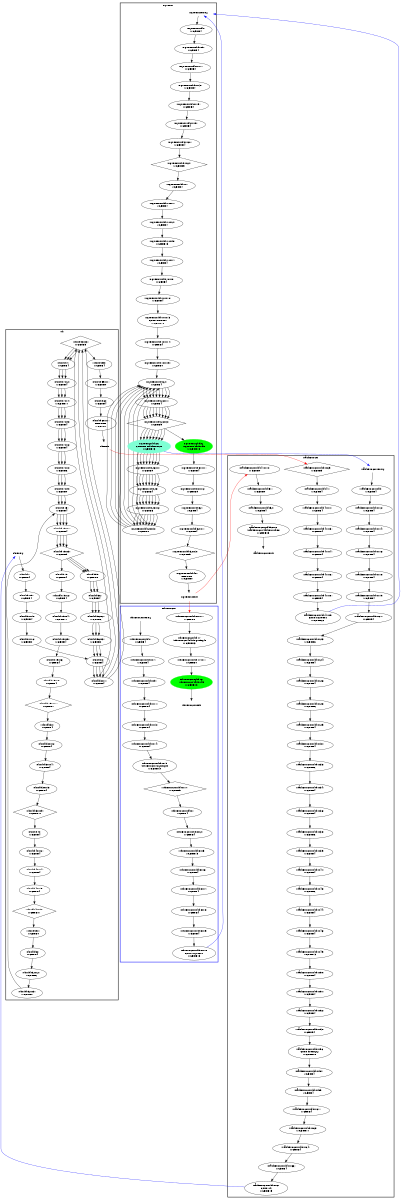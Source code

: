digraph "CFG" {
fontsize=10;
orientation="portrait";
rankdir="TB";
size="10,8";
_taskFunc0___bb52__2 [fontsize=10, label="_taskFunc0___bb52__2\n(_taskFunc0_)taskenv_free\nWCET=13", width="0.01"];
_taskFunc0___bb__59 [fontsize=10, label="\"_taskFunc0___bb__59\"\nWCET=4", width="0.01"];
_taskFunc0___bb51 [fontsize=10, label="\"_taskFunc0___bb51\"\nWCET=0", width="0.01"];
_taskFunc0___bb__28 [fontsize=10, label="\"_taskFunc0___bb__28\"\nWCET=6", width="0.01"];
_taskFunc0___bb__31 [fontsize=10, label="\"_taskFunc0___bb__31\"\nWCET=4", width="0.01"];
_taskFunc0___bb__67 [fontsize=10, label="_taskFunc0___bb__67\nCALL ok\nWCET=15", width="0.01"];
_taskFunc0___bb__46 [fontsize=10, label="\"_taskFunc0___bb__46\"\nWCET=4", width="0.01"];
_taskFunc0___bb__57 [fontsize=10, label="\"_taskFunc0___bb__57\"\nWCET=4", width="0.01"];
_taskFunc0___bb__69 [fontsize=10, label="\"_taskFunc0___bb__69\"\nWCET=5", shape=diamond, width="0.01"];
_taskFunc0___bb__61 [fontsize=10, label="\"_taskFunc0___bb__61\"\nWCET=4", width="0.01"];
_taskFunc0___bb__14 [fontsize=10, label="\"_taskFunc0___bb__14\"\nWCET=4", width="0.01"];
_taskFunc0___bb52 [fontsize=10, label="\"_taskFunc0___bb52\"\nWCET=4", width="0.01"];
_taskFunc0___bb__29 [fontsize=10, label="\"_taskFunc0___bb__29\"\nWCET=4", width="0.01"];
_taskFunc0___bb__52 [fontsize=10, label="\"_taskFunc0___bb__52\"\nWCET=4", width="0.01"];
_taskFunc0___bb__16 [fontsize=10, label="\"_taskFunc0___bb__16\"\nWCET=4", width="0.01"];
_taskFunc0___bb__38 [fontsize=10, label="\"_taskFunc0___bb__38\"\nWCET=6", width="0.01"];
_taskFunc0___bb41__4 [fontsize=10, label="\"_taskFunc0___bb41__4\"\nWCET=4", width="0.01"];
_taskFunc0___bb41__8 [fontsize=10, label="\"_taskFunc0___bb41__8\"\nWCET=4", width="0.01"];
_taskFunc0___bb41__1 [fontsize=10, label="\"_taskFunc0___bb41__1\"\nWCET=4", width="0.01"];
_taskFunc0___bb__41 [fontsize=10, label="\"_taskFunc0___bb__41\"\nWCET=4", width="0.01"];
_taskFunc0___bb__36 [fontsize=10, label="\"_taskFunc0___bb__36\"\nWCET=4", width="0.01"];
_taskFunc0__entry [color="white", fontsize=10, height="0.01", label="_taskFunc0__entry", width="0.01"];
_taskFunc0___bb__44 [fontsize=10, label="\"_taskFunc0___bb__44\"\nWCET=4", width="0.01"];
_taskFunc0___bb__33 [fontsize=10, label="\"_taskFunc0___bb__33\"\nWCET=6", width="0.01"];
_taskFunc0___bb__43 [fontsize=10, label="\"_taskFunc0___bb__43\"\nWCET=6", width="0.01"];
_taskFunc0___bb__21 [fontsize=10, label="\"_taskFunc0___bb__21\"\nWCET=4", width="0.01"];
_taskFunc0___bb__56 [fontsize=10, label="_taskFunc0___bb__56\nCALL memcpy\nWCET=18", width="0.01"];
_taskFunc0___bb__34 [fontsize=10, label="\"_taskFunc0___bb__34\"\nWCET=4", width="0.01"];
_taskFunc0___bb__23 [fontsize=10, label="\"_taskFunc0___bb__23\"\nWCET=6", width="0.01"];
_taskFunc0___bb__39 [fontsize=10, label="\"_taskFunc0___bb__39\"\nWCET=4", width="0.01"];
_taskFunc0___bb41__3 [fontsize=10, label="\"_taskFunc0___bb41__3\"\nWCET=4", width="0.01"];
_taskFunc0___bb__19 [fontsize=10, label="\"_taskFunc0___bb__19\"\nWCET=4", width="0.01"];
_taskFunc0___bb [fontsize=10, label="\"_taskFunc0___bb\"\nWCET=4", width="0.01"];
_taskFunc0___bb__26 [fontsize=10, label="\"_taskFunc0___bb__26\"\nWCET=4", width="0.01"];
_taskFunc0___bb41__10 [fontsize=10, label="\"_taskFunc0___bb41__10\"\nWCET=0", width="0.01"];
_taskFunc0___bb__51 [fontsize=10, label="\"_taskFunc0___bb__51\"\nWCET=4", width="0.01"];
_taskFunc0___bb41__6 [fontsize=10, label="\"_taskFunc0___bb41__6\"\nWCET=4", width="0.01"];
_taskFunc0___bb__24 [fontsize=10, label="\"_taskFunc0___bb__24\"\nWCET=4", width="0.01"];
_taskFunc0___bb__18 [fontsize=10, label="\"_taskFunc0___bb__18\"\nWCET=4", width="0.01"];
_taskFunc0___bb__53 [fontsize=10, label="\"_taskFunc0___bb__53\"\nWCET=4", width="0.01"];
_taskFunc0___bb__66 [fontsize=10, label="\"_taskFunc0___bb__66\"\nWCET=4", width="0.01"];
_taskFunc0___bb__12 [fontsize=10, label="\"_taskFunc0___bb__12\"\nWCET=4", width="0.01"];
_taskFunc0___bb__64 [fontsize=10, label="\"_taskFunc0___bb__64\"\nWCET=4", width="0.01"];
_taskFunc0__exit [color="white", fontsize=10, label="_taskFunc0__exit", width="0.01"];
_taskFunc0___bb__49 [fontsize=10, label="\"_taskFunc0___bb__49\"\nWCET=13", width="0.01"];
_taskFunc0___bb__63 [fontsize=10, label="\"_taskFunc0___bb__63\"\nWCET=11", width="0.01"];
_taskFunc0___bb41__9 [fontsize=10, label="_taskFunc0___bb41__9\nCALL nqueens\nWCET=22", width="0.01"];
_taskFunc0___bb41 [fontsize=10, label="\"_taskFunc0___bb41\"\nWCET=4", width="0.01"];
_taskFunc0___bb__50 [fontsize=10, label="\"_taskFunc0___bb__50\"\nWCET=4", width="0.01"];
ok__bb60 [fontsize=10, label="\"ok__bb60\"\nWCET=4", width="0.01"];
ok__bb40 [fontsize=10, label="\"ok__bb40\"\nWCET=4", width="0.01"];
ok__bb59__1 [fontsize=10, label="\"ok__bb59__1\"\nWCET=0", width="0.01"];
ok__bb30__4 [fontsize=10, label="\"ok__bb30__4\"\nWCET=4", width="0.01"];
ok__bb52__2 [fontsize=10, label="\"ok__bb52__2\"\nWCET=6", width="0.01"];
ok__bb19__6 [fontsize=10, label="\"ok__bb19__6\"\nWCET=4", width="0.01"];
ok_entry [color="white", fontsize=10, height="0.01", label="ok_entry", width="0.01"];
ok__bb15 [fontsize=10, label="\"ok__bb15\"\nWCET=4", width="0.01"];
ok__bb15__3 [fontsize=10, label="\"ok__bb15__3\"\nWCET=5", shape=diamond, width="0.01"];
ok__bb19__4 [fontsize=10, label="\"ok__bb19__4\"\nWCET=11", width="0.01"];
ok__bb56__2 [fontsize=10, label="\"ok__bb56__2\"\nWCET=6", width="0.01"];
ok__bb56 [fontsize=10, label="\"ok__bb56\"\nWCET=4", width="0.01"];
ok__bb7__4 [fontsize=10, label="\"ok__bb7__4\"\nWCET=11", width="0.01"];
ok__bb [fontsize=10, label="\"ok__bb\"\nWCET=4", width="0.01"];
ok__bb40__4 [fontsize=10, label="\"ok__bb40__4\"\nWCET=4", width="0.01"];
ok__bb3__3 [fontsize=10, label="\"ok__bb3__3\"\nWCET=5", shape=diamond, width="0.01"];
ok__bb__9 [fontsize=10, label="\"ok__bb__9\"\nWCET=4", width="0.01"];
ok__bb40__2 [fontsize=10, label="\"ok__bb40__2\"\nWCET=4", width="0.01"];
ok__bb3 [fontsize=10, label="\"ok__bb3\"\nWCET=4", width="0.01"];
ok__bb7 [fontsize=10, label="\"ok__bb7\"\nWCET=4", width="0.01"];
ok__bb7__9 [fontsize=10, label="\"ok__bb7__9\"\nWCET=0", width="0.01"];
ok__bb51 [fontsize=10, label="\"ok__bb51\"\nWCET=0", width="0.01"];
ok__bb56__3 [fontsize=10, label="\"ok__bb56__3\"\nWCET=0", width="0.01"];
ok__bb40__5 [fontsize=10, label="\"ok__bb40__5\"\nWCET=4", width="0.01"];
ok__bb40__9 [fontsize=10, label="\"ok__bb40__9\"\nWCET=11", shape=diamond, width="0.01"];
ok__bb7__8 [fontsize=10, label="\"ok__bb7__8\"\nWCET=6", width="0.01"];
ok__bb52__3 [fontsize=10, label="\"ok__bb52__3\"\nWCET=0", width="0.01"];
ok__bb19 [fontsize=10, label="\"ok__bb19\"\nWCET=4", width="0.01"];
ok_exit [color="white", fontsize=10, label="ok_exit", width="0.01"];
ok__bb__15 [fontsize=10, label="\"ok__bb__15\"\nWCET=4", width="0.01"];
ok__bb30 [fontsize=10, label="\"ok__bb30\"\nWCET=4", width="0.01"];
ok__bb7__2 [fontsize=10, label="\"ok__bb7__2\"\nWCET=4", width="0.01"];
ok__bb30__5 [fontsize=10, label="\"ok__bb30__5\"\nWCET=4", width="0.01"];
ok__bb59 [fontsize=10, label="\"ok__bb59\"\nWCET=4", width="0.01"];
ok__bb30__2 [fontsize=10, label="\"ok__bb30__2\"\nWCET=4", width="0.01"];
ok__bb19__8 [fontsize=10, label="\"ok__bb19__8\"\nWCET=4", width="0.01"];
ok__bb19__2 [fontsize=10, label="\"ok__bb19__2\"\nWCET=4", width="0.01"];
ok__bb55 [fontsize=10, label="\"ok__bb55\"\nWCET=0", width="0.01"];
ok__bb19__11 [fontsize=10, label="\"ok__bb19__11\"\nWCET=7", shape=diamond, width="0.01"];
ok__bb60__1 [fontsize=10, label="\"ok__bb60__1\"\nRETURN\nWCET=0", width="0.01"];
ok__bb__16 [fontsize=10, label="\"ok__bb__16\"\nWCET=0", width="0.01"];
ok__bb15__1 [fontsize=10, label="\"ok__bb15__1\"\nWCET=4", width="0.01"];
ok__bb30__9 [fontsize=10, label="\"ok__bb30__9\"\nWCET=11", shape=diamond, width="0.01"];
ok__bb7__6 [fontsize=10, label="\"ok__bb7__6\"\nWCET=4", width="0.01"];
ok__bb19__5 [fontsize=10, label="\"ok__bb19__5\"\nWCET=4", width="0.01"];
ok__bb3__1 [fontsize=10, label="\"ok__bb3__1\"\nWCET=4", width="0.01"];
ok__bb7__5 [fontsize=10, label="\"ok__bb7__5\"\nWCET=4", width="0.01"];
ok__bb52 [fontsize=10, label="\"ok__bb52\"\nWCET=4", width="0.01"];
nqueens__bb10 [fontsize=10, label="\"nqueens__bb10\"\nWCET=4", width="0.01"];
nqueens__bb10__7 [fontsize=10, label="\"nqueens__bb10__7\"\nWCET=4", width="0.01"];
nqueens__bb10__15 [fontsize=10, label="\"nqueens__bb10__15\"\nWCET=0", width="0.01"];
nqueens__bb32__3 [fontsize=10, label="\"nqueens__bb32__3\"\nWCET=5", shape=diamond, width="0.01"];
nqueens__bb__22 [fontsize=10, label="\"nqueens__bb__22\"\nWCET=5", shape=diamond, width="0.01"];
nqueens__bb28__3 [fontsize=10, label="\"nqueens__bb28__3\"\nWCET=0", width="0.01"];
nqueens__bb__11 [fontsize=10, label="\"nqueens__bb__11\"\nWCET=4", width="0.01"];
nqueens__bb22 [fontsize=10, label="\"nqueens__bb22\"\nWCET=4", width="0.01"];
nqueens__bb10__14 [fontsize=10, label="\"nqueens__bb10__14\"\nWCET=4", width="0.01"];
nqueens__bb31__2 [fontsize=10, label="\"nqueens__bb31__2\"\nWCET=0", width="0.01"];
nqueens__bb__20 [fontsize=10, label="\"nqueens__bb__20\"\nWCET=4", width="0.01"];
nqueens__bb31__1 [fontsize=10, label="\"nqueens__bb31__1\"\nWCET=4", width="0.01"];
nqueens__bb22__3 [fontsize=10, label="\"nqueens__bb22__3\"\nWCET=5", shape=diamond, width="0.01"];
nqueens__bb32 [fontsize=10, label="\"nqueens__bb32\"\nWCET=4", width="0.01"];
nqueens__bb10__13 [fontsize=10, label="nqueens__bb10__13\nCALL memset\nWCET=18", width="0.01"];
nqueens__bb22__1 [fontsize=10, label="\"nqueens__bb22__1\"\nWCET=4", width="0.01"];
nqueens__bb__19 [fontsize=10, label="\"nqueens__bb__19\"\nWCET=4", width="0.01"];
nqueens__bb26__1 [fontsize=10, label="\"nqueens__bb26__1\"\nWCET=0", width="0.01"];
nqueens__bb__13 [fontsize=10, label="\"nqueens__bb__13\"\nWCET=4", width="0.01"];
nqueens__bb28__2 [fontsize=10, label="\"nqueens__bb28__2\"\nWCET=6", width="0.01"];
nqueens_exit [color="white", fontsize=10, label="nqueens_exit", width="0.01"];
nqueens__bb32__1 [fontsize=10, label="\"nqueens__bb32__1\"\nWCET=4", width="0.01"];
nqueens__bb10__10 [fontsize=10, label="\"nqueens__bb10__10\"\nWCET=4", width="0.01"];
nqueens_entry [color="white", fontsize=10, height="0.01", label="nqueens_entry", width="0.01"];
nqueens__bb__15 [fontsize=10, label="\"nqueens__bb__15\"\nWCET=4", width="0.01"];
nqueens__bb31 [color=green, fontsize=10, label="nqueens__bb31\n(nqueens)taskwait\nWCET=13", style=filled, width="0.01"];
nqueens__bb26 [color=aquamarine, fontsize=10, label="nqueens__bb26\nCREATE _taskFunc0_\nWCET=13", style=filled, width="0.01"];
nqueens__bb10__1 [fontsize=10, label="\"nqueens__bb10__1\"\nWCET=4", width="0.01"];
nqueens__bb48 [fontsize=10, label="\"nqueens__bb48\"\nRETURN\nWCET=0", width="0.01"];
nqueens__bb10__8 [fontsize=10, label="\"nqueens__bb10__8\"\nWCET=4", width="0.01"];
nqueens__bb10__2 [fontsize=10, label="\"nqueens__bb10__2\"\nWCET=4", width="0.01"];
nqueens__bb10__5 [fontsize=10, label="\"nqueens__bb10__5\"\nWCET=13", width="0.01"];
nqueens__bb [fontsize=10, label="\"nqueens__bb\"\nWCET=4", width="0.01"];
nqueens__bb__9 [fontsize=10, label="\"nqueens__bb__9\"\nWCET=4", width="0.01"];
nqueens__bb28 [fontsize=10, label="\"nqueens__bb28\"\nWCET=4", width="0.01"];
_thrFunc0___bb__13 [fontsize=10, label="\"_thrFunc0___bb__13\"\nWCET=4", width="0.01"];
_thrFunc0__exit [color="white", fontsize=10, label="_thrFunc0__exit", width="0.01"];
_thrFunc0___bb8__8 [fontsize=10, label="\"_thrFunc0___bb8__8\"\nWCET=4", width="0.01"];
_thrFunc0___bb8__11 [fontsize=10, label="\"_thrFunc0___bb8__11\"\nWCET=0", width="0.01"];
_thrFunc0___bb17__1 [fontsize=10, label="\"_thrFunc0___bb17__1\"\nWCET=0", width="0.01"];
_thrFunc0___bb17 [fontsize=10, label="_thrFunc0___bb17\n(_thrFunc0_)leaving_single\nWCET=13", width="0.01"];
_thrFunc0___bb18 [color=green, fontsize=10, label="_thrFunc0___bb18\n(_thrFunc0_)taskwait\nWCET=13", style=filled, width="0.01"];
_thrFunc0___bb [fontsize=10, label="\"_thrFunc0___bb\"\nWCET=4", width="0.01"];
_thrFunc0___bb8__10 [fontsize=10, label="_thrFunc0___bb8__10\nCALL nqueens\nWCET=13", width="0.01"];
_thrFunc0___bb8 [fontsize=10, label="\"_thrFunc0___bb8\"\nWCET=4", width="0.01"];
_thrFunc0___bb__11 [fontsize=10, label="\"_thrFunc0___bb__11\"\nWCET=4", width="0.01"];
_thrFunc0___bb8__5 [fontsize=10, label="\"_thrFunc0___bb8__5\"\nWCET=13", width="0.01"];
_thrFunc0___bb__7 [fontsize=10, label="\"_thrFunc0___bb__7\"\nWCET=4", width="0.01"];
_thrFunc0___bb8__6 [fontsize=10, label="\"_thrFunc0___bb8__6\"\nWCET=4", width="0.01"];
_thrFunc0__entry [color="white", fontsize=10, height="0.01", label="_thrFunc0__entry", width="0.01"];
_thrFunc0___bb8__2 [fontsize=10, label="\"_thrFunc0___bb8__2\"\nWCET=4", width="0.01"];
_thrFunc0___bb__9 [fontsize=10, label="\"_thrFunc0___bb__9\"\nWCET=4", width="0.01"];
_thrFunc0___bb__14 [fontsize=10, label="\"_thrFunc0___bb__14\"\nWCET=4", width="0.01"];
_thrFunc0___bb__15 [fontsize=10, label="_thrFunc0___bb__15\n(_thrFunc0_)mysingle\nWCET=13", width="0.01"];
_thrFunc0___bb8__7 [fontsize=10, label="\"_thrFunc0___bb8__7\"\nWCET=4", width="0.01"];
_thrFunc0___bb__17 [fontsize=10, label="\"_thrFunc0___bb__17\"\nWCET=5", shape=diamond, width="0.01"];
_thrFunc0___bb8__9 [fontsize=10, label="\"_thrFunc0___bb8__9\"\nWCET=4", width="0.01"];
_taskFunc0___bb52__2 -> _taskFunc0__exit  [key=0];
_taskFunc0___bb__59 -> _taskFunc0___bb__61  [key=0];
_taskFunc0___bb51 -> _taskFunc0___bb52  [key=0];
_taskFunc0___bb__28 -> _taskFunc0___bb__29  [key=0];
_taskFunc0___bb__31 -> _taskFunc0___bb__33  [key=0];
_taskFunc0___bb__67 -> ok_entry  [color=blue, key=0];
_taskFunc0___bb__46 -> _taskFunc0___bb__49  [key=0];
_taskFunc0___bb__57 -> _taskFunc0___bb__59  [key=0];
_taskFunc0___bb__69 -> _taskFunc0___bb41  [key=0];
_taskFunc0___bb__61 -> _taskFunc0___bb__63  [key=0];
_taskFunc0___bb__14 -> _taskFunc0___bb__16  [key=0];
_taskFunc0___bb52 -> _taskFunc0___bb52__2  [key=0];
_taskFunc0___bb__29 -> _taskFunc0___bb__31  [key=0];
_taskFunc0___bb__52 -> _taskFunc0___bb__53  [key=0];
_taskFunc0___bb__16 -> _taskFunc0___bb__18  [key=0];
_taskFunc0___bb__38 -> _taskFunc0___bb__39  [key=0];
_taskFunc0___bb41__4 -> _taskFunc0___bb41__6  [key=0];
_taskFunc0___bb41__8 -> _taskFunc0___bb41__9  [key=0];
_taskFunc0___bb41__1 -> _taskFunc0___bb41__3  [key=0];
_taskFunc0___bb__41 -> _taskFunc0___bb__43  [key=0];
_taskFunc0___bb__36 -> _taskFunc0___bb__38  [key=0];
_taskFunc0__entry -> _taskFunc0___bb  [key=0];
_taskFunc0___bb__44 -> _taskFunc0___bb__46  [key=0];
_taskFunc0___bb__33 -> _taskFunc0___bb__34  [key=0];
_taskFunc0___bb__43 -> _taskFunc0___bb__44  [key=0];
_taskFunc0___bb__21 -> _taskFunc0___bb__23  [key=0];
_taskFunc0___bb__56 -> _taskFunc0___bb__57  [key=0];
_taskFunc0___bb__34 -> _taskFunc0___bb__36  [key=0];
_taskFunc0___bb__23 -> _taskFunc0___bb__24  [key=0];
_taskFunc0___bb__39 -> _taskFunc0___bb__41  [key=0];
_taskFunc0___bb41__3 -> _taskFunc0___bb41__4  [key=0];
_taskFunc0___bb__19 -> _taskFunc0___bb__21  [key=0];
_taskFunc0___bb -> _taskFunc0___bb__12  [key=0];
_taskFunc0___bb__26 -> _taskFunc0___bb__28  [key=0];
_taskFunc0___bb41__10 -> _taskFunc0___bb51  [key=0];
_taskFunc0___bb__51 -> _taskFunc0___bb__52  [key=0];
_taskFunc0___bb41__6 -> _taskFunc0___bb41__8  [key=0];
_taskFunc0___bb__24 -> _taskFunc0___bb__26  [key=0];
_taskFunc0___bb__18 -> _taskFunc0___bb__19  [key=0];
_taskFunc0___bb__53 -> _taskFunc0___bb__56  [key=0];
_taskFunc0___bb__66 -> _taskFunc0___bb__67  [key=0];
_taskFunc0___bb__12 -> _taskFunc0___bb__14  [key=0];
_taskFunc0___bb__64 -> _taskFunc0___bb__66  [key=0];
_taskFunc0___bb__49 -> _taskFunc0___bb__50  [key=0];
_taskFunc0___bb__63 -> _taskFunc0___bb__64  [key=0];
_taskFunc0___bb41__9 -> nqueens_entry  [color=blue, key=0];
_taskFunc0___bb41 -> _taskFunc0___bb41__1  [key=0];
_taskFunc0___bb__50 -> _taskFunc0___bb__51  [key=0];
ok__bb60 -> ok__bb60__1  [key=0];
ok__bb40 -> ok__bb40__2  [key=0];
ok__bb59__1 -> ok__bb60  [key=0];
ok__bb30__4 -> ok__bb30__5  [key=0];
ok__bb52__2 -> ok__bb52__3  [key=0];
ok__bb19__6 -> ok__bb19__8  [key=0];
ok_entry -> ok__bb  [key=0];
ok__bb15 -> ok__bb15__1  [key=0];
ok__bb15 -> ok__bb15__1  [key=1];
ok__bb15 -> ok__bb15__1  [key=2];
ok__bb15 -> ok__bb15__1  [key=3];
ok__bb15__3 -> ok__bb19  [key=0];
ok__bb15__3 -> ok__bb55  [key=0];
ok__bb15__3 -> ok__bb55  [key=1];
ok__bb15__3 -> ok__bb55  [key=2];
ok__bb19__4 -> ok__bb19__5  [key=0];
ok__bb56__2 -> ok__bb56__3  [key=0];
ok__bb56__2 -> ok__bb56__3  [key=1];
ok__bb56__2 -> ok__bb56__3  [key=2];
ok__bb56 -> ok__bb56__2  [key=0];
ok__bb56 -> ok__bb56__2  [key=1];
ok__bb56 -> ok__bb56__2  [key=2];
ok__bb7__4 -> ok__bb7__5  [key=0];
ok__bb7__4 -> ok__bb7__5  [key=1];
ok__bb7__4 -> ok__bb7__5  [key=2];
ok__bb -> ok__bb__9  [key=0];
ok__bb40__4 -> ok__bb40__5  [key=0];
ok__bb3__3 -> ok__bb7  [key=0];
ok__bb3__3 -> ok__bb7  [key=1];
ok__bb3__3 -> ok__bb7  [key=2];
ok__bb3__3 -> ok__bb59  [key=0];
ok__bb__9 -> ok__bb__15  [key=0];
ok__bb40__2 -> ok__bb40__4  [key=0];
ok__bb3 -> ok__bb3__1  [key=0];
ok__bb3 -> ok__bb3__1  [key=1];
ok__bb3 -> ok__bb3__1  [key=2];
ok__bb3 -> ok__bb3__1  [key=3];
ok__bb7 -> ok__bb7__2  [key=0];
ok__bb7 -> ok__bb7__2  [key=1];
ok__bb7 -> ok__bb7__2  [key=2];
ok__bb7__9 -> ok__bb15  [key=0];
ok__bb7__9 -> ok__bb15  [key=1];
ok__bb7__9 -> ok__bb15  [key=2];
ok__bb51 -> ok__bb52  [key=0];
ok__bb56__3 -> ok__bb3  [key=0];
ok__bb56__3 -> ok__bb3  [key=1];
ok__bb56__3 -> ok__bb3  [key=2];
ok__bb40__5 -> ok__bb40__9  [key=0];
ok__bb40__9 -> ok__bb51  [key=0];
ok__bb7__8 -> ok__bb7__9  [key=0];
ok__bb7__8 -> ok__bb7__9  [key=1];
ok__bb7__8 -> ok__bb7__9  [key=2];
ok__bb52__3 -> ok__bb15  [key=0];
ok__bb19 -> ok__bb19__2  [key=0];
ok_exit -> _taskFunc0___bb__69  [color=red, key=0];
ok__bb__15 -> ok__bb__16  [key=0];
ok__bb30 -> ok__bb30__2  [key=0];
ok__bb7__2 -> ok__bb7__4  [key=0];
ok__bb7__2 -> ok__bb7__4  [key=1];
ok__bb7__2 -> ok__bb7__4  [key=2];
ok__bb30__5 -> ok__bb30__9  [key=0];
ok__bb59 -> ok__bb59__1  [key=0];
ok__bb30__2 -> ok__bb30__4  [key=0];
ok__bb19__8 -> ok__bb19__11  [key=0];
ok__bb19__2 -> ok__bb19__4  [key=0];
ok__bb55 -> ok__bb56  [key=0];
ok__bb55 -> ok__bb56  [key=1];
ok__bb55 -> ok__bb56  [key=2];
ok__bb19__11 -> ok__bb30  [key=0];
ok__bb60__1 -> ok_exit  [key=0];
ok__bb__16 -> ok__bb3  [key=0];
ok__bb15__1 -> ok__bb15__3  [key=0];
ok__bb15__1 -> ok__bb15__3  [key=1];
ok__bb15__1 -> ok__bb15__3  [key=2];
ok__bb15__1 -> ok__bb15__3  [key=3];
ok__bb30__9 -> ok__bb40  [key=0];
ok__bb7__6 -> ok__bb7__8  [key=0];
ok__bb7__6 -> ok__bb7__8  [key=1];
ok__bb7__6 -> ok__bb7__8  [key=2];
ok__bb19__5 -> ok__bb19__6  [key=0];
ok__bb3__1 -> ok__bb3__3  [key=0];
ok__bb3__1 -> ok__bb3__3  [key=1];
ok__bb3__1 -> ok__bb3__3  [key=2];
ok__bb3__1 -> ok__bb3__3  [key=3];
ok__bb7__5 -> ok__bb7__6  [key=0];
ok__bb7__5 -> ok__bb7__6  [key=1];
ok__bb7__5 -> ok__bb7__6  [key=2];
ok__bb52 -> ok__bb52__2  [key=0];
nqueens__bb10 -> nqueens__bb10__1  [key=0];
nqueens__bb10__7 -> nqueens__bb10__8  [key=0];
nqueens__bb10__15 -> nqueens__bb22  [key=0];
nqueens__bb32__3 -> nqueens__bb48  [key=0];
nqueens__bb__22 -> nqueens__bb10  [key=0];
nqueens__bb28__3 -> nqueens__bb22  [key=0];
nqueens__bb28__3 -> nqueens__bb22  [key=1];
nqueens__bb28__3 -> nqueens__bb22  [key=2];
nqueens__bb28__3 -> nqueens__bb22  [key=3];
nqueens__bb28__3 -> nqueens__bb22  [key=4];
nqueens__bb28__3 -> nqueens__bb22  [key=5];
nqueens__bb28__3 -> nqueens__bb22  [key=6];
nqueens__bb28__3 -> nqueens__bb22  [key=7];
nqueens__bb__11 -> nqueens__bb__13  [key=0];
nqueens__bb22 -> nqueens__bb22__1  [key=0];
nqueens__bb22 -> nqueens__bb22__1  [key=1];
nqueens__bb22 -> nqueens__bb22__1  [key=2];
nqueens__bb22 -> nqueens__bb22__1  [key=3];
nqueens__bb22 -> nqueens__bb22__1  [key=4];
nqueens__bb22 -> nqueens__bb22__1  [key=5];
nqueens__bb22 -> nqueens__bb22__1  [key=6];
nqueens__bb22 -> nqueens__bb22__1  [key=7];
nqueens__bb22 -> nqueens__bb22__1  [key=8];
nqueens__bb10__14 -> nqueens__bb10__15  [key=0];
nqueens__bb31__2 -> nqueens__bb32  [key=0];
nqueens__bb__20 -> nqueens__bb__22  [key=0];
nqueens__bb31__1 -> nqueens__bb31__2  [key=0];
nqueens__bb22__3 -> nqueens__bb26  [key=0];
nqueens__bb22__3 -> nqueens__bb26  [key=1];
nqueens__bb22__3 -> nqueens__bb26  [key=2];
nqueens__bb22__3 -> nqueens__bb26  [key=3];
nqueens__bb22__3 -> nqueens__bb26  [key=4];
nqueens__bb22__3 -> nqueens__bb26  [key=5];
nqueens__bb22__3 -> nqueens__bb26  [key=6];
nqueens__bb22__3 -> nqueens__bb26  [key=7];
nqueens__bb22__3 -> nqueens__bb31  [key=0];
nqueens__bb32 -> nqueens__bb32__1  [key=0];
nqueens__bb10__13 -> nqueens__bb10__14  [key=0];
nqueens__bb22__1 -> nqueens__bb22__3  [key=0];
nqueens__bb22__1 -> nqueens__bb22__3  [key=1];
nqueens__bb22__1 -> nqueens__bb22__3  [key=2];
nqueens__bb22__1 -> nqueens__bb22__3  [key=3];
nqueens__bb22__1 -> nqueens__bb22__3  [key=4];
nqueens__bb22__1 -> nqueens__bb22__3  [key=5];
nqueens__bb22__1 -> nqueens__bb22__3  [key=6];
nqueens__bb22__1 -> nqueens__bb22__3  [key=7];
nqueens__bb22__1 -> nqueens__bb22__3  [key=8];
nqueens__bb__19 -> nqueens__bb__20  [key=0];
nqueens__bb26__1 -> nqueens__bb28  [key=0];
nqueens__bb26__1 -> nqueens__bb28  [key=1];
nqueens__bb26__1 -> nqueens__bb28  [key=2];
nqueens__bb26__1 -> nqueens__bb28  [key=3];
nqueens__bb26__1 -> nqueens__bb28  [key=4];
nqueens__bb26__1 -> nqueens__bb28  [key=5];
nqueens__bb26__1 -> nqueens__bb28  [key=6];
nqueens__bb26__1 -> nqueens__bb28  [key=7];
nqueens__bb__13 -> nqueens__bb__15  [key=0];
nqueens__bb28__2 -> nqueens__bb28__3  [key=0];
nqueens__bb28__2 -> nqueens__bb28__3  [key=1];
nqueens__bb28__2 -> nqueens__bb28__3  [key=2];
nqueens__bb28__2 -> nqueens__bb28__3  [key=3];
nqueens__bb28__2 -> nqueens__bb28__3  [key=4];
nqueens__bb28__2 -> nqueens__bb28__3  [key=5];
nqueens__bb28__2 -> nqueens__bb28__3  [key=6];
nqueens__bb28__2 -> nqueens__bb28__3  [key=7];
nqueens_exit -> _taskFunc0___bb41__10  [color=red, key=0];
nqueens_exit -> _thrFunc0___bb8__11  [color=red, key=0];
nqueens__bb32__1 -> nqueens__bb32__3  [key=0];
nqueens__bb10__10 -> nqueens__bb10__13  [key=0];
nqueens_entry -> nqueens__bb  [key=0];
nqueens__bb__15 -> nqueens__bb__19  [key=0];
nqueens__bb31 -> nqueens__bb31__1  [key=0];
nqueens__bb26 -> nqueens__bb26__1  [key=0];
nqueens__bb26 -> nqueens__bb26__1  [key=1];
nqueens__bb26 -> nqueens__bb26__1  [key=2];
nqueens__bb26 -> nqueens__bb26__1  [key=3];
nqueens__bb26 -> nqueens__bb26__1  [key=4];
nqueens__bb26 -> nqueens__bb26__1  [key=5];
nqueens__bb26 -> nqueens__bb26__1  [key=6];
nqueens__bb26 -> nqueens__bb26__1  [key=7];
nqueens__bb26 -> _taskFunc0__entry  [color=blue, key=0];
nqueens__bb10__1 -> nqueens__bb10__2  [key=0];
nqueens__bb48 -> nqueens_exit  [key=0];
nqueens__bb10__8 -> nqueens__bb10__10  [key=0];
nqueens__bb10__2 -> nqueens__bb10__5  [key=0];
nqueens__bb10__5 -> nqueens__bb10__7  [key=0];
nqueens__bb -> nqueens__bb__9  [key=0];
nqueens__bb__9 -> nqueens__bb__11  [key=0];
nqueens__bb28 -> nqueens__bb28__2  [key=0];
nqueens__bb28 -> nqueens__bb28__2  [key=1];
nqueens__bb28 -> nqueens__bb28__2  [key=2];
nqueens__bb28 -> nqueens__bb28__2  [key=3];
nqueens__bb28 -> nqueens__bb28__2  [key=4];
nqueens__bb28 -> nqueens__bb28__2  [key=5];
nqueens__bb28 -> nqueens__bb28__2  [key=6];
nqueens__bb28 -> nqueens__bb28__2  [key=7];
_thrFunc0___bb__13 -> _thrFunc0___bb__14  [key=0];
_thrFunc0___bb8__8 -> _thrFunc0___bb8__9  [key=0];
_thrFunc0___bb8__11 -> _thrFunc0___bb17  [key=0];
_thrFunc0___bb17__1 -> _thrFunc0___bb18  [key=0];
_thrFunc0___bb17 -> _thrFunc0___bb17__1  [key=0];
_thrFunc0___bb18 -> _thrFunc0__exit  [key=0];
_thrFunc0___bb -> _thrFunc0___bb__7  [key=0];
_thrFunc0___bb8__10 -> nqueens_entry  [color=blue, key=0];
_thrFunc0___bb8 -> _thrFunc0___bb8__2  [key=0];
_thrFunc0___bb__11 -> _thrFunc0___bb__13  [key=0];
_thrFunc0___bb8__5 -> _thrFunc0___bb8__6  [key=0];
_thrFunc0___bb__7 -> _thrFunc0___bb__9  [key=0];
_thrFunc0___bb8__6 -> _thrFunc0___bb8__7  [key=0];
_thrFunc0__entry -> _thrFunc0___bb  [key=0];
_thrFunc0___bb8__2 -> _thrFunc0___bb8__5  [key=0];
_thrFunc0___bb__9 -> _thrFunc0___bb__11  [key=0];
_thrFunc0___bb__14 -> _thrFunc0___bb__15  [key=0];
_thrFunc0___bb__15 -> _thrFunc0___bb__17  [key=0];
_thrFunc0___bb8__7 -> _thrFunc0___bb8__8  [key=0];
_thrFunc0___bb__17 -> _thrFunc0___bb8  [key=0];
_thrFunc0___bb8__9 -> _thrFunc0___bb8__10  [key=0];
subgraph "cluster__thrFunc0_" {
label=_thrFunc0_
style="bold"
color="blue"
"_thrFunc0___bb"
"_thrFunc0___bb__7"
"_thrFunc0___bb__9"
"_thrFunc0___bb__11"
"_thrFunc0___bb__13"
"_thrFunc0___bb__14"
"_thrFunc0___bb__15"
"_thrFunc0___bb__17"
"_thrFunc0___bb8"
"_thrFunc0___bb8__2"
"_thrFunc0___bb8__5"
"_thrFunc0___bb8__6"
"_thrFunc0___bb8__7"
"_thrFunc0___bb8__8"
"_thrFunc0___bb8__9"
"_thrFunc0___bb8__10"
"_thrFunc0___bb8__11"
"_thrFunc0___bb17"
"_thrFunc0___bb17__1"
"_thrFunc0___bb18"

"_thrFunc0__entry"
"_thrFunc0__exit"
}
subgraph "cluster_nqueens" {
label=nqueens
style="bold"
"nqueens__bb"
"nqueens__bb__9"
"nqueens__bb__11"
"nqueens__bb__13"
"nqueens__bb__15"
"nqueens__bb__19"
"nqueens__bb__20"
"nqueens__bb__22"



"nqueens__bb10"
"nqueens__bb10__1"
"nqueens__bb10__2"
"nqueens__bb10__5"
"nqueens__bb10__7"
"nqueens__bb10__8"
"nqueens__bb10__10"
"nqueens__bb10__13"
"nqueens__bb10__14"
"nqueens__bb10__15"
"nqueens__bb22"
"nqueens__bb22__1"
"nqueens__bb22__3"
"nqueens__bb26"
"nqueens__bb26__1"
"nqueens__bb28"
"nqueens__bb28__2"
"nqueens__bb28__3"
"nqueens__bb31"
"nqueens__bb31__1"
"nqueens__bb31__2"
"nqueens__bb32"
"nqueens__bb32__1"
"nqueens__bb32__3"










"nqueens__bb48"
"nqueens_entry"
"nqueens_exit"
}
subgraph "cluster__taskFunc0_" {
label=_taskFunc0_
style="bold"
"_taskFunc0___bb"
"_taskFunc0___bb__12"
"_taskFunc0___bb__14"
"_taskFunc0___bb__16"
"_taskFunc0___bb__18"
"_taskFunc0___bb__19"
"_taskFunc0___bb__21"
"_taskFunc0___bb__23"
"_taskFunc0___bb__24"
"_taskFunc0___bb__26"
"_taskFunc0___bb__28"
"_taskFunc0___bb__29"
"_taskFunc0___bb__31"
"_taskFunc0___bb__33"
"_taskFunc0___bb__34"
"_taskFunc0___bb__36"
"_taskFunc0___bb__38"
"_taskFunc0___bb__39"
"_taskFunc0___bb__41"
"_taskFunc0___bb__43"
"_taskFunc0___bb__44"
"_taskFunc0___bb__46"
"_taskFunc0___bb__49"
"_taskFunc0___bb__50"
"_taskFunc0___bb__51"
"_taskFunc0___bb__52"
"_taskFunc0___bb__53"
"_taskFunc0___bb__56"
"_taskFunc0___bb__57"
"_taskFunc0___bb__59"
"_taskFunc0___bb__61"
"_taskFunc0___bb__63"
"_taskFunc0___bb__64"
"_taskFunc0___bb__66"
"_taskFunc0___bb__67"
"_taskFunc0___bb__69"
"_taskFunc0___bb41"
"_taskFunc0___bb41__1"
"_taskFunc0___bb41__3"
"_taskFunc0___bb41__4"
"_taskFunc0___bb41__6"
"_taskFunc0___bb41__8"
"_taskFunc0___bb41__9"
"_taskFunc0___bb41__10"
"_taskFunc0___bb51"
"_taskFunc0___bb52"
"_taskFunc0___bb52__2"

"_taskFunc0__entry"
"_taskFunc0__exit"
}
subgraph "cluster_ok" {
label=ok
style="bold"
"ok__bb"
"ok__bb__9"
"ok__bb__15"
"ok__bb__16"
"ok__bb3"
"ok__bb3__1"
"ok__bb3__3"
"ok__bb7"
"ok__bb7__2"
"ok__bb7__4"
"ok__bb7__5"
"ok__bb7__6"
"ok__bb7__8"
"ok__bb7__9"
"ok__bb15"
"ok__bb15__1"
"ok__bb15__3"
"ok__bb19"
"ok__bb19__2"
"ok__bb19__4"
"ok__bb19__5"
"ok__bb19__6"
"ok__bb19__8"
"ok__bb19__11"
"ok__bb30"
"ok__bb30__2"
"ok__bb30__4"
"ok__bb30__5"
"ok__bb30__9"
"ok__bb40"
"ok__bb40__2"
"ok__bb40__4"
"ok__bb40__5"
"ok__bb40__9"


"ok__bb51"
"ok__bb52"
"ok__bb52__2"
"ok__bb52__3"
"ok__bb55"
"ok__bb56"
"ok__bb56__2"
"ok__bb56__3"
"ok__bb59"
"ok__bb59__1"
"ok__bb60"
"ok__bb60__1"
"ok_entry"
"ok_exit"
}
}
